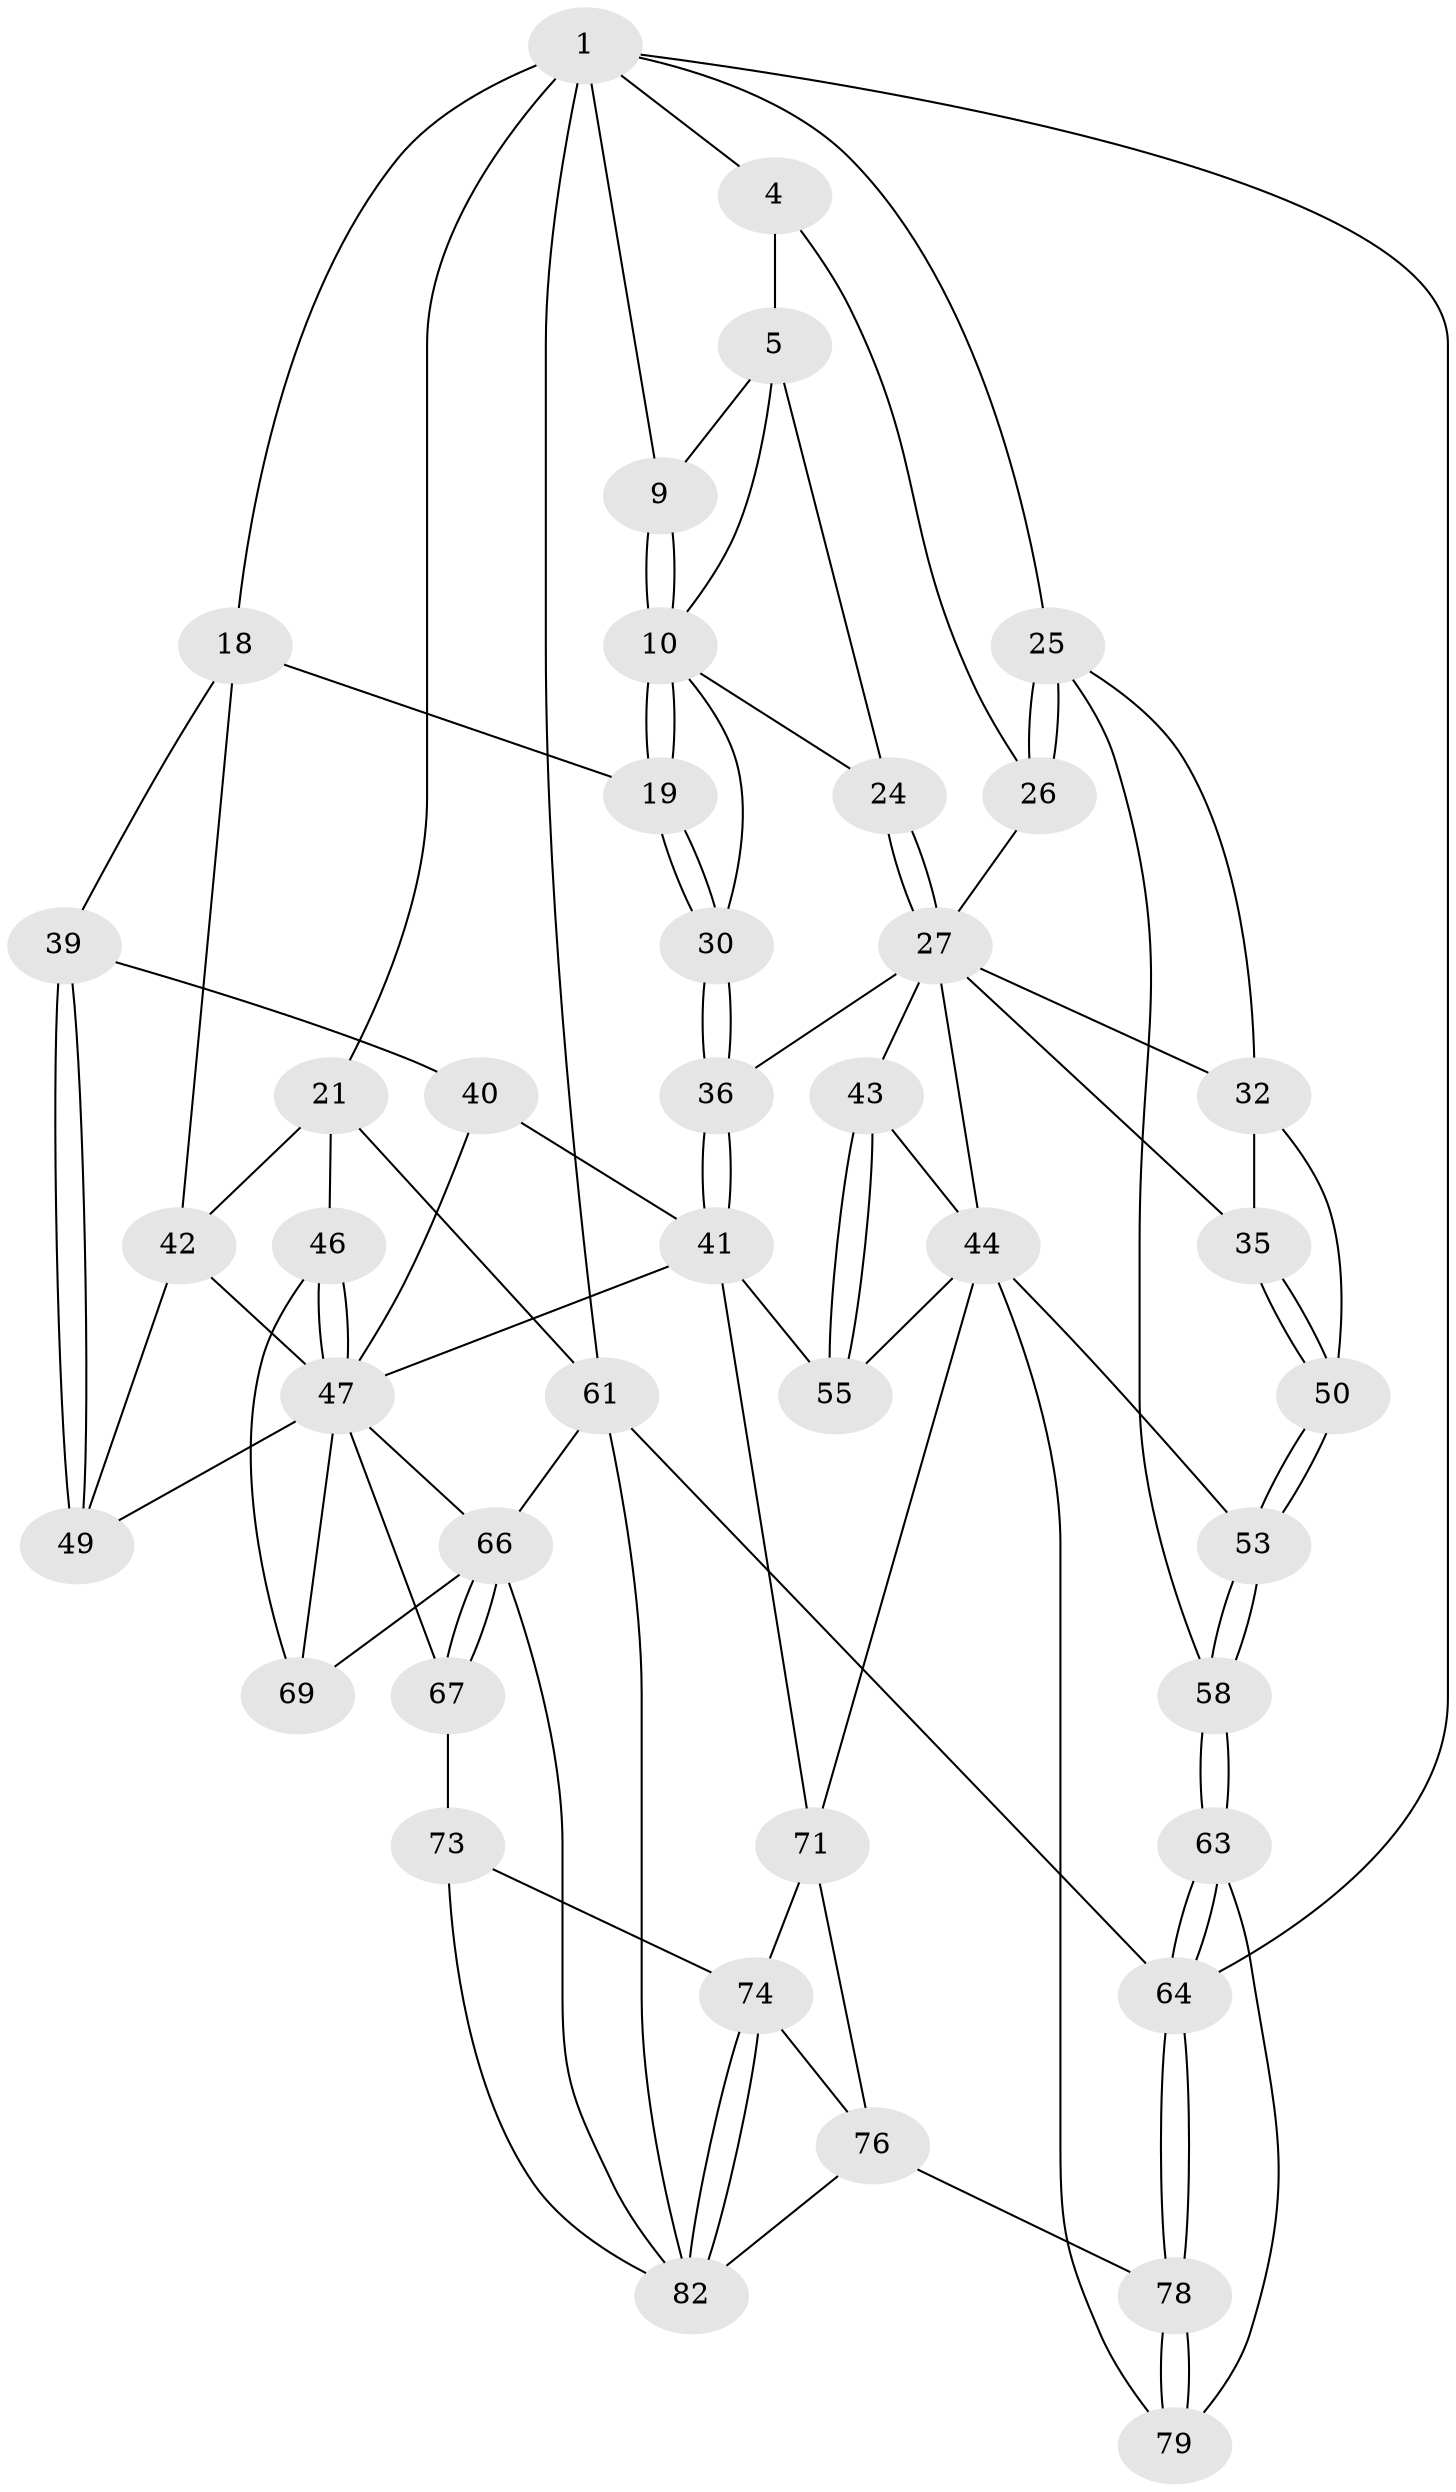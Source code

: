 // original degree distribution, {3: 0.023809523809523808, 6: 0.21428571428571427, 4: 0.23809523809523808, 5: 0.5238095238095238}
// Generated by graph-tools (version 1.1) at 2025/16/03/09/25 04:16:57]
// undirected, 42 vertices, 100 edges
graph export_dot {
graph [start="1"]
  node [color=gray90,style=filled];
  1 [pos="+0.9180633231262463+0",super="+2+8"];
  4 [pos="+0.21326101522426455+0",super="+15"];
  5 [pos="+0.2219256999133084+0",super="+13+6"];
  9 [pos="+0.7527999175377238+0.20642720138502263"];
  10 [pos="+0.6571879128828404+0.36283281413541735",super="+11"];
  18 [pos="+0.7133223434517207+0.447142644551719",super="+38"];
  19 [pos="+0.6773914360052861+0.4138679191242725"];
  21 [pos="+1+0.4403404934646931",super="+45+22"];
  24 [pos="+0.34910757951797755+0.4278785855879677"];
  25 [pos="+0+0.2582995559575391",super="+31"];
  26 [pos="+0.14228651845208456+0.3294999175838251"];
  27 [pos="+0.3340033128276278+0.46978878650744943",super="+37+28"];
  30 [pos="+0.5295427890360717+0.5149059570776497"];
  32 [pos="+0+0.5173016060685278",super="+33"];
  35 [pos="+0.19056517447209753+0.5683571431885733"];
  36 [pos="+0.5105832717295683+0.5641149154721458"];
  39 [pos="+0.7303280349259067+0.5691127283075039"];
  40 [pos="+0.7303037680974813+0.5691473312903237"];
  41 [pos="+0.5422076624654787+0.6715832427298307",super="+54"];
  42 [pos="+0.9140187470103812+0.5151877294818464",super="+48"];
  43 [pos="+0.3526188220117606+0.6226583380153364"];
  44 [pos="+0.30010540753523923+0.6521519084482694",super="+51"];
  46 [pos="+1+0.7570500278861011"];
  47 [pos="+0.9333090794509874+0.6343343403852798",super="+56"];
  49 [pos="+0.8532033803229481+0.673114738895507"];
  50 [pos="+0.16771561628294646+0.594249113286728"];
  53 [pos="+0.14900412139760522+0.6753295656874375"];
  55 [pos="+0.4576322178616868+0.6887011545256985"];
  58 [pos="+0+0.6379958645892375"];
  61 [pos="+1+1",super="+62"];
  63 [pos="+0+0.6682793768108704"];
  64 [pos="+0+1"];
  66 [pos="+0.7883139953676851+0.8842943220759177",super="+80"];
  67 [pos="+0.7462398383134503+0.8618503285955669"];
  69 [pos="+0.9534605520373861+0.7763394668892121"];
  71 [pos="+0.5464553691113622+0.8003249495288074",super="+72"];
  73 [pos="+0.6910976939718171+0.8817295604806608"];
  74 [pos="+0.5549227686465277+0.8234000768528079",super="+75"];
  76 [pos="+0.3526253245832837+0.9274859542350488",super="+77"];
  78 [pos="+0.14838896322827752+1"];
  79 [pos="+0.15082345652223464+0.8379761003222215"];
  82 [pos="+0.45863966429832337+1",super="+83"];
  1 -- 64;
  1 -- 4;
  1 -- 21 [weight=2];
  1 -- 25;
  1 -- 61;
  1 -- 18;
  1 -- 9;
  4 -- 5 [weight=2];
  4 -- 26;
  5 -- 24;
  5 -- 9;
  5 -- 10;
  9 -- 10;
  9 -- 10;
  10 -- 19;
  10 -- 19;
  10 -- 24;
  10 -- 30;
  18 -- 19;
  18 -- 42;
  18 -- 39;
  19 -- 30;
  19 -- 30;
  21 -- 46;
  21 -- 42;
  21 -- 61;
  24 -- 27;
  24 -- 27;
  25 -- 26;
  25 -- 26;
  25 -- 32;
  25 -- 58;
  26 -- 27;
  27 -- 43;
  27 -- 36;
  27 -- 32;
  27 -- 35;
  27 -- 44;
  30 -- 36;
  30 -- 36;
  32 -- 50;
  32 -- 35;
  35 -- 50;
  35 -- 50;
  36 -- 41;
  36 -- 41;
  39 -- 40;
  39 -- 49;
  39 -- 49;
  40 -- 41;
  40 -- 47;
  41 -- 55;
  41 -- 71;
  41 -- 47;
  42 -- 49;
  42 -- 47;
  43 -- 44;
  43 -- 55;
  43 -- 55;
  44 -- 53;
  44 -- 55;
  44 -- 71;
  44 -- 79;
  46 -- 47;
  46 -- 47;
  46 -- 69;
  47 -- 49;
  47 -- 66;
  47 -- 67;
  47 -- 69;
  50 -- 53;
  50 -- 53;
  53 -- 58;
  53 -- 58;
  58 -- 63;
  58 -- 63;
  61 -- 64;
  61 -- 82;
  61 -- 66;
  63 -- 64;
  63 -- 64;
  63 -- 79;
  64 -- 78;
  64 -- 78;
  66 -- 67;
  66 -- 67;
  66 -- 69;
  66 -- 82;
  67 -- 73;
  71 -- 76;
  71 -- 74;
  73 -- 74;
  73 -- 82;
  74 -- 82;
  74 -- 82;
  74 -- 76;
  76 -- 82;
  76 -- 78;
  78 -- 79;
  78 -- 79;
}
